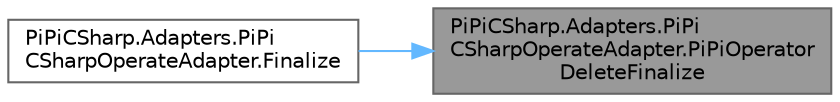 digraph "PiPiCSharp.Adapters.PiPiCSharpOperateAdapter.PiPiOperatorDeleteFinalize"
{
 // LATEX_PDF_SIZE
  bgcolor="transparent";
  edge [fontname=Helvetica,fontsize=10,labelfontname=Helvetica,labelfontsize=10];
  node [fontname=Helvetica,fontsize=10,shape=box,height=0.2,width=0.4];
  rankdir="RL";
  Node1 [id="Node000001",label="PiPiCSharp.Adapters.PiPi\lCSharpOperateAdapter.PiPiOperator\lDeleteFinalize",height=0.2,width=0.4,color="gray40", fillcolor="grey60", style="filled", fontcolor="black",tooltip="Invoke c++ PiPiOperator Release Finalize."];
  Node1 -> Node2 [id="edge1_Node000001_Node000002",dir="back",color="steelblue1",style="solid",tooltip=" "];
  Node2 [id="Node000002",label="PiPiCSharp.Adapters.PiPi\lCSharpOperateAdapter.Finalize",height=0.2,width=0.4,color="grey40", fillcolor="white", style="filled",URL="$class_pi_pi_c_sharp_1_1_adapters_1_1_pi_pi_c_sharp_operate_adapter.html#a511cea80720b8830d36021cec8355d1f",tooltip="Get PDF output."];
}
